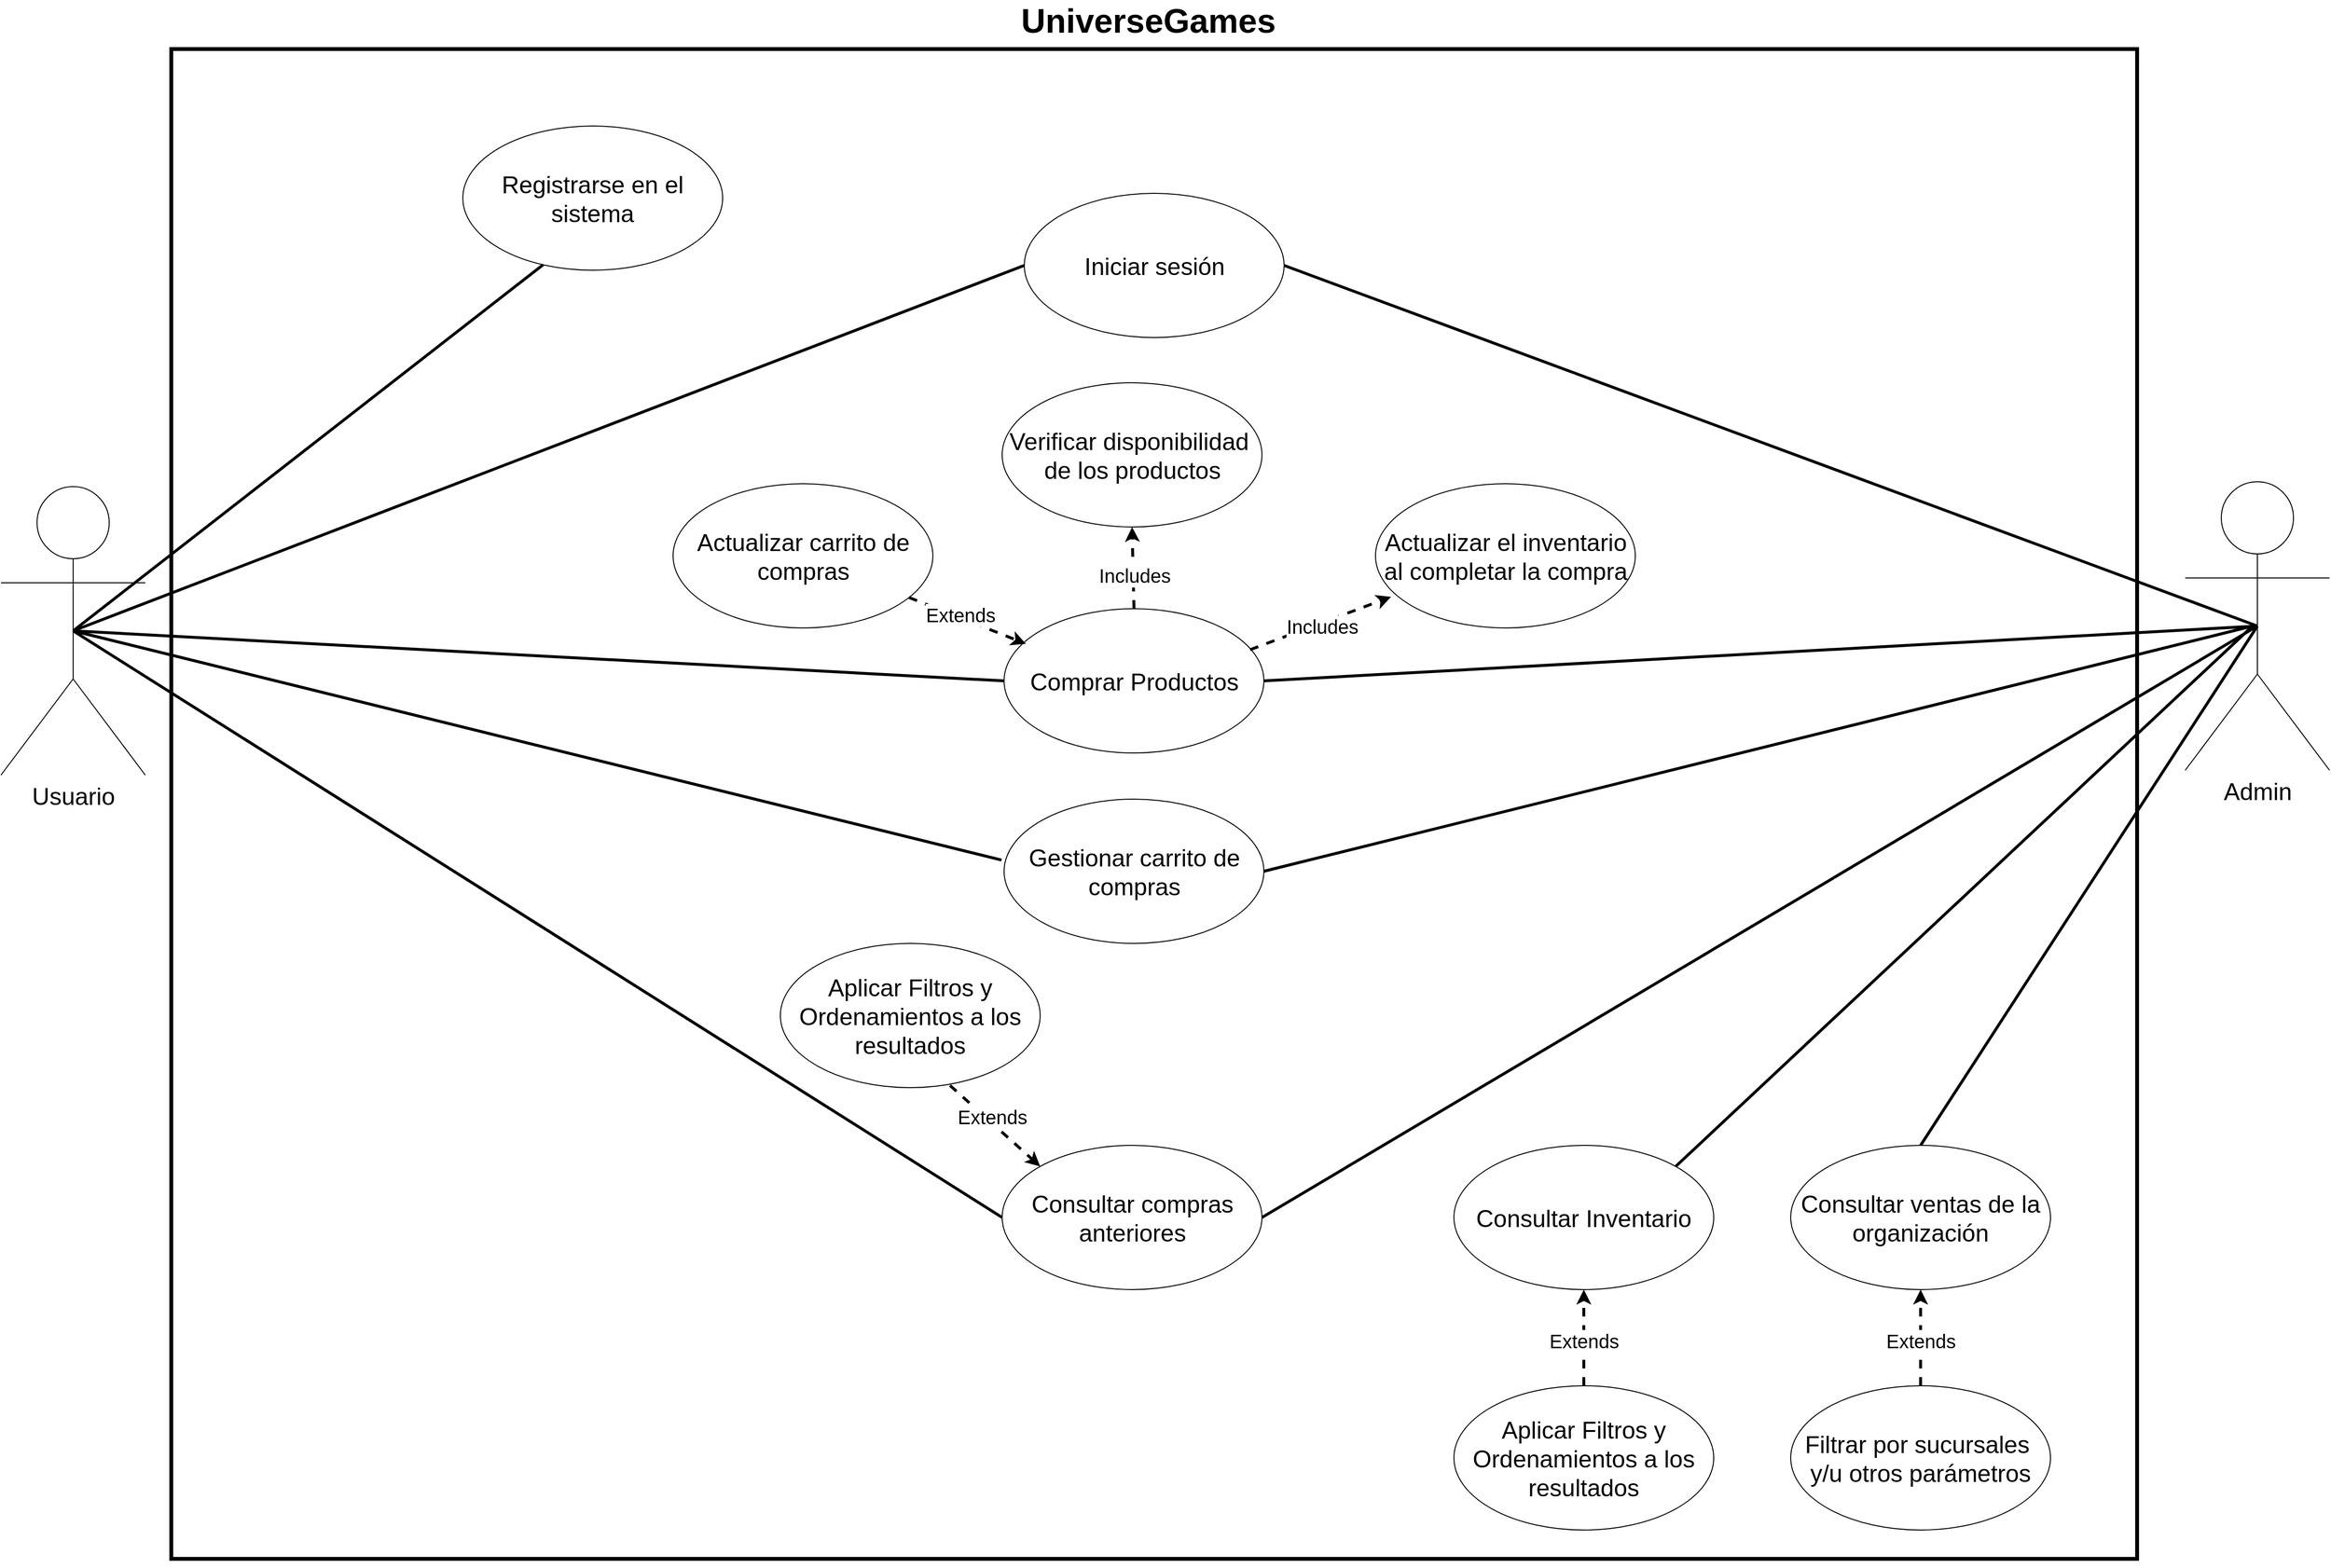 <mxfile version="24.8.6">
  <diagram name="Page-1" id="929967ad-93f9-6ef4-fab6-5d389245f69c">
    <mxGraphModel grid="1" page="1" gridSize="10" guides="1" tooltips="1" connect="1" arrows="1" fold="1" pageScale="1.5" pageWidth="1169" pageHeight="826" background="none" math="0" shadow="0">
      <root>
        <mxCell id="0" style=";html=1;" />
        <mxCell id="1" style=";html=1;" parent="0" />
        <mxCell id="1672d66443f91eb5-23" value="&lt;font style=&quot;font-size: 35px;&quot;&gt;UniverseGames&lt;/font&gt;" style="text;strokeColor=none;fillColor=none;html=1;fontSize=24;fontStyle=1;verticalAlign=middle;align=center;" vertex="1" parent="1">
          <mxGeometry x="730" y="70" width="2043" height="40" as="geometry" />
        </mxCell>
        <mxCell id="SKr29IaPsxCu_U1CPpAR-2" value="" style="rounded=0;whiteSpace=wrap;html=1;strokeWidth=4;" vertex="1" parent="1">
          <mxGeometry x="737" y="120" width="2043" height="1570" as="geometry" />
        </mxCell>
        <mxCell id="SKr29IaPsxCu_U1CPpAR-3" value="&lt;font style=&quot;font-size: 25px;&quot;&gt;Usuario&lt;/font&gt;" style="shape=umlActor;verticalLabelPosition=bottom;verticalAlign=top;html=1;outlineConnect=0;" vertex="1" parent="1">
          <mxGeometry x="560" y="575" width="150" height="300" as="geometry" />
        </mxCell>
        <mxCell id="SKr29IaPsxCu_U1CPpAR-4" value="&lt;font style=&quot;font-size: 25px;&quot;&gt;Admin&lt;/font&gt;" style="shape=umlActor;verticalLabelPosition=bottom;verticalAlign=top;html=1;outlineConnect=0;" vertex="1" parent="1">
          <mxGeometry x="2830" y="570" width="150" height="300" as="geometry" />
        </mxCell>
        <mxCell id="SKr29IaPsxCu_U1CPpAR-5" value="&lt;font style=&quot;font-size: 25px;&quot;&gt;Comprar Productos&lt;/font&gt;" style="ellipse;whiteSpace=wrap;html=1;" vertex="1" parent="1">
          <mxGeometry x="1602.5" y="702" width="270" height="150" as="geometry" />
        </mxCell>
        <mxCell id="SKr29IaPsxCu_U1CPpAR-6" value="&lt;font style=&quot;font-size: 25px;&quot;&gt;Actualizar carrito de compras&lt;/font&gt;" style="ellipse;whiteSpace=wrap;html=1;" vertex="1" parent="1">
          <mxGeometry x="1258.5" y="572" width="270" height="150" as="geometry" />
        </mxCell>
        <mxCell id="SKr29IaPsxCu_U1CPpAR-7" value="&lt;font style=&quot;font-size: 25px;&quot;&gt;Actualizar el inventario al completar la compra&lt;/font&gt;" style="ellipse;whiteSpace=wrap;html=1;" vertex="1" parent="1">
          <mxGeometry x="1988.5" y="572" width="270" height="150" as="geometry" />
        </mxCell>
        <mxCell id="SKr29IaPsxCu_U1CPpAR-8" value="" style="endArrow=classic;html=1;rounded=0;entryX=0.084;entryY=0.243;entryDx=0;entryDy=0;strokeWidth=3;dashed=1;entryPerimeter=0;" edge="1" parent="1" source="SKr29IaPsxCu_U1CPpAR-6" target="SKr29IaPsxCu_U1CPpAR-5">
          <mxGeometry width="50" height="50" relative="1" as="geometry">
            <mxPoint x="1240" y="560" as="sourcePoint" />
            <mxPoint x="1290" y="510" as="targetPoint" />
          </mxGeometry>
        </mxCell>
        <mxCell id="SKr29IaPsxCu_U1CPpAR-9" value="&lt;font style=&quot;font-size: 20px;&quot;&gt;Extends&lt;/font&gt;" style="edgeLabel;html=1;align=center;verticalAlign=middle;resizable=0;points=[];" connectable="0" vertex="1" parent="SKr29IaPsxCu_U1CPpAR-8">
          <mxGeometry x="-0.146" y="5" relative="1" as="geometry">
            <mxPoint x="-1" y="1" as="offset" />
          </mxGeometry>
        </mxCell>
        <mxCell id="SKr29IaPsxCu_U1CPpAR-13" value="" style="endArrow=classic;html=1;rounded=0;entryX=0.06;entryY=0.784;entryDx=0;entryDy=0;strokeWidth=3;dashed=1;exitX=0.947;exitY=0.284;exitDx=0;exitDy=0;exitPerimeter=0;entryPerimeter=0;" edge="1" parent="1" source="SKr29IaPsxCu_U1CPpAR-5" target="SKr29IaPsxCu_U1CPpAR-7">
          <mxGeometry width="50" height="50" relative="1" as="geometry">
            <mxPoint x="1089" y="350" as="sourcePoint" />
            <mxPoint x="1180" y="426" as="targetPoint" />
          </mxGeometry>
        </mxCell>
        <mxCell id="SKr29IaPsxCu_U1CPpAR-14" value="&lt;font style=&quot;font-size: 20px;&quot;&gt;Includes&lt;/font&gt;" style="edgeLabel;html=1;align=center;verticalAlign=middle;resizable=0;points=[];" connectable="0" vertex="1" parent="SKr29IaPsxCu_U1CPpAR-13">
          <mxGeometry x="-0.146" y="5" relative="1" as="geometry">
            <mxPoint x="14" y="3" as="offset" />
          </mxGeometry>
        </mxCell>
        <mxCell id="SKr29IaPsxCu_U1CPpAR-15" value="" style="endArrow=none;html=1;rounded=0;entryX=0;entryY=0.5;entryDx=0;entryDy=0;strokeWidth=3;exitX=0.5;exitY=0.5;exitDx=0;exitDy=0;exitPerimeter=0;" edge="1" parent="1" source="SKr29IaPsxCu_U1CPpAR-3" target="SKr29IaPsxCu_U1CPpAR-5">
          <mxGeometry width="50" height="50" relative="1" as="geometry">
            <mxPoint x="1030" y="490" as="sourcePoint" />
            <mxPoint x="1080" y="440" as="targetPoint" />
          </mxGeometry>
        </mxCell>
        <mxCell id="SKr29IaPsxCu_U1CPpAR-16" value="" style="endArrow=none;html=1;rounded=0;entryX=0.5;entryY=0.5;entryDx=0;entryDy=0;strokeWidth=3;exitX=1;exitY=0.5;exitDx=0;exitDy=0;entryPerimeter=0;" edge="1" parent="1" source="SKr29IaPsxCu_U1CPpAR-5" target="SKr29IaPsxCu_U1CPpAR-4">
          <mxGeometry width="50" height="50" relative="1" as="geometry">
            <mxPoint x="1400" y="464" as="sourcePoint" />
            <mxPoint x="1935" y="464" as="targetPoint" />
          </mxGeometry>
        </mxCell>
        <mxCell id="SKr29IaPsxCu_U1CPpAR-19" value="&lt;font style=&quot;font-size: 25px;&quot;&gt;Iniciar sesión&lt;/font&gt;" style="ellipse;whiteSpace=wrap;html=1;" vertex="1" parent="1">
          <mxGeometry x="1623.5" y="270" width="270" height="150" as="geometry" />
        </mxCell>
        <mxCell id="SKr29IaPsxCu_U1CPpAR-20" value="&lt;font style=&quot;font-size: 25px;&quot;&gt;Registrarse en el sistema&lt;/font&gt;" style="ellipse;whiteSpace=wrap;html=1;" vertex="1" parent="1">
          <mxGeometry x="1040" y="200" width="270" height="150" as="geometry" />
        </mxCell>
        <mxCell id="SKr29IaPsxCu_U1CPpAR-23" value="" style="endArrow=none;html=1;rounded=0;entryX=0;entryY=0.5;entryDx=0;entryDy=0;strokeWidth=3;exitX=0.5;exitY=0.5;exitDx=0;exitDy=0;exitPerimeter=0;" edge="1" parent="1" source="SKr29IaPsxCu_U1CPpAR-3" target="SKr29IaPsxCu_U1CPpAR-19">
          <mxGeometry width="50" height="50" relative="1" as="geometry">
            <mxPoint x="645" y="735" as="sourcePoint" />
            <mxPoint x="1172" y="470" as="targetPoint" />
          </mxGeometry>
        </mxCell>
        <mxCell id="SKr29IaPsxCu_U1CPpAR-24" value="" style="endArrow=none;html=1;rounded=0;entryX=0.5;entryY=0.5;entryDx=0;entryDy=0;strokeWidth=3;exitX=1;exitY=0.5;exitDx=0;exitDy=0;entryPerimeter=0;" edge="1" parent="1" source="SKr29IaPsxCu_U1CPpAR-19" target="SKr29IaPsxCu_U1CPpAR-4">
          <mxGeometry width="50" height="50" relative="1" as="geometry">
            <mxPoint x="645" y="735" as="sourcePoint" />
            <mxPoint x="1172" y="835" as="targetPoint" />
          </mxGeometry>
        </mxCell>
        <mxCell id="SKr29IaPsxCu_U1CPpAR-25" value="&lt;font style=&quot;font-size: 25px;&quot;&gt;Consultar compras anteriores&lt;/font&gt;" style="ellipse;whiteSpace=wrap;html=1;" vertex="1" parent="1">
          <mxGeometry x="1600.5" y="1260" width="270" height="150" as="geometry" />
        </mxCell>
        <mxCell id="SKr29IaPsxCu_U1CPpAR-26" value="&lt;font style=&quot;font-size: 25px;&quot;&gt;Verificar disponibilidad&amp;nbsp; de los productos&lt;/font&gt;" style="ellipse;whiteSpace=wrap;html=1;" vertex="1" parent="1">
          <mxGeometry x="1600.5" y="467" width="270" height="150" as="geometry" />
        </mxCell>
        <mxCell id="SKr29IaPsxCu_U1CPpAR-27" value="" style="endArrow=classic;html=1;rounded=0;entryX=0.5;entryY=1;entryDx=0;entryDy=0;strokeWidth=3;dashed=1;exitX=0.5;exitY=0;exitDx=0;exitDy=0;" edge="1" parent="1" source="SKr29IaPsxCu_U1CPpAR-5" target="SKr29IaPsxCu_U1CPpAR-26">
          <mxGeometry width="50" height="50" relative="1" as="geometry">
            <mxPoint x="1403" y="417" as="sourcePoint" />
            <mxPoint x="1559" y="308" as="targetPoint" />
          </mxGeometry>
        </mxCell>
        <mxCell id="SKr29IaPsxCu_U1CPpAR-28" value="&lt;font style=&quot;font-size: 20px;&quot;&gt;Includes&lt;/font&gt;" style="edgeLabel;html=1;align=center;verticalAlign=middle;resizable=0;points=[];" connectable="0" vertex="1" parent="SKr29IaPsxCu_U1CPpAR-27">
          <mxGeometry x="-0.146" y="5" relative="1" as="geometry">
            <mxPoint x="6" y="1" as="offset" />
          </mxGeometry>
        </mxCell>
        <mxCell id="SKr29IaPsxCu_U1CPpAR-33" value="&lt;font style=&quot;font-size: 25px;&quot;&gt;Aplicar Filtros y Ordenamientos a los&lt;/font&gt;&lt;div&gt;&lt;font style=&quot;font-size: 25px;&quot;&gt;resultados&lt;/font&gt;&lt;/div&gt;" style="ellipse;whiteSpace=wrap;html=1;" vertex="1" parent="1">
          <mxGeometry x="1370" y="1050" width="270" height="150" as="geometry" />
        </mxCell>
        <mxCell id="SKr29IaPsxCu_U1CPpAR-34" value="" style="endArrow=classic;html=1;rounded=0;entryX=0;entryY=0;entryDx=0;entryDy=0;strokeWidth=3;dashed=1;exitX=0.653;exitY=0.985;exitDx=0;exitDy=0;exitPerimeter=0;" edge="1" parent="1" source="SKr29IaPsxCu_U1CPpAR-33" target="SKr29IaPsxCu_U1CPpAR-25">
          <mxGeometry width="50" height="50" relative="1" as="geometry">
            <mxPoint x="1160" y="698" as="sourcePoint" />
            <mxPoint x="1236" y="764" as="targetPoint" />
          </mxGeometry>
        </mxCell>
        <mxCell id="SKr29IaPsxCu_U1CPpAR-35" value="&lt;font style=&quot;font-size: 20px;&quot;&gt;Extends&lt;/font&gt;" style="edgeLabel;html=1;align=center;verticalAlign=middle;resizable=0;points=[];" connectable="0" vertex="1" parent="SKr29IaPsxCu_U1CPpAR-34">
          <mxGeometry x="-0.146" y="5" relative="1" as="geometry">
            <mxPoint as="offset" />
          </mxGeometry>
        </mxCell>
        <mxCell id="SKr29IaPsxCu_U1CPpAR-36" value="" style="endArrow=none;html=1;rounded=0;strokeWidth=3;exitX=1;exitY=0.5;exitDx=0;exitDy=0;entryX=0.5;entryY=0.5;entryDx=0;entryDy=0;entryPerimeter=0;" edge="1" parent="1" source="SKr29IaPsxCu_U1CPpAR-25" target="SKr29IaPsxCu_U1CPpAR-4">
          <mxGeometry width="50" height="50" relative="1" as="geometry">
            <mxPoint x="1442" y="825" as="sourcePoint" />
            <mxPoint x="1990" y="730" as="targetPoint" />
          </mxGeometry>
        </mxCell>
        <mxCell id="SKr29IaPsxCu_U1CPpAR-37" value="" style="endArrow=none;html=1;rounded=0;strokeWidth=3;exitX=0.5;exitY=0.5;exitDx=0;exitDy=0;exitPerimeter=0;entryX=0;entryY=0.5;entryDx=0;entryDy=0;" edge="1" parent="1" source="SKr29IaPsxCu_U1CPpAR-3" target="SKr29IaPsxCu_U1CPpAR-25">
          <mxGeometry width="50" height="50" relative="1" as="geometry">
            <mxPoint x="645" y="735" as="sourcePoint" />
            <mxPoint x="1172" y="825" as="targetPoint" />
          </mxGeometry>
        </mxCell>
        <mxCell id="SKr29IaPsxCu_U1CPpAR-38" value="" style="endArrow=none;html=1;rounded=0;strokeWidth=3;exitX=0.5;exitY=0.5;exitDx=0;exitDy=0;exitPerimeter=0;entryX=0.309;entryY=0.962;entryDx=0;entryDy=0;entryPerimeter=0;" edge="1" parent="1" source="SKr29IaPsxCu_U1CPpAR-3" target="SKr29IaPsxCu_U1CPpAR-20">
          <mxGeometry width="50" height="50" relative="1" as="geometry">
            <mxPoint x="645" y="735" as="sourcePoint" />
            <mxPoint x="1182" y="355" as="targetPoint" />
          </mxGeometry>
        </mxCell>
        <mxCell id="SKr29IaPsxCu_U1CPpAR-39" value="&lt;font style=&quot;font-size: 25px;&quot;&gt;Consultar ventas de la organización&lt;/font&gt;" style="ellipse;whiteSpace=wrap;html=1;" vertex="1" parent="1">
          <mxGeometry x="2420" y="1260" width="270" height="150" as="geometry" />
        </mxCell>
        <mxCell id="SKr29IaPsxCu_U1CPpAR-40" style="edgeStyle=orthogonalEdgeStyle;rounded=0;orthogonalLoop=1;jettySize=auto;html=1;exitX=0.5;exitY=1;exitDx=0;exitDy=0;" edge="1" parent="1" source="SKr29IaPsxCu_U1CPpAR-2" target="SKr29IaPsxCu_U1CPpAR-2">
          <mxGeometry relative="1" as="geometry" />
        </mxCell>
        <mxCell id="SKr29IaPsxCu_U1CPpAR-41" value="&lt;font style=&quot;font-size: 25px;&quot;&gt;Consultar Inventario&lt;/font&gt;" style="ellipse;whiteSpace=wrap;html=1;" vertex="1" parent="1">
          <mxGeometry x="2070" y="1260" width="270" height="150" as="geometry" />
        </mxCell>
        <mxCell id="SKr29IaPsxCu_U1CPpAR-42" value="&lt;font style=&quot;font-size: 25px;&quot;&gt;Filtrar por sucursales&amp;nbsp;&lt;/font&gt;&lt;div&gt;&lt;font style=&quot;font-size: 25px;&quot;&gt;y/u otros parámetros&lt;/font&gt;&lt;/div&gt;" style="ellipse;whiteSpace=wrap;html=1;" vertex="1" parent="1">
          <mxGeometry x="2420" y="1510" width="270" height="150" as="geometry" />
        </mxCell>
        <mxCell id="SKr29IaPsxCu_U1CPpAR-43" value="" style="endArrow=none;html=1;rounded=0;strokeWidth=3;exitX=1;exitY=0;exitDx=0;exitDy=0;" edge="1" parent="1" source="SKr29IaPsxCu_U1CPpAR-41">
          <mxGeometry width="50" height="50" relative="1" as="geometry">
            <mxPoint x="1880" y="1135" as="sourcePoint" />
            <mxPoint x="2900" y="720" as="targetPoint" />
          </mxGeometry>
        </mxCell>
        <mxCell id="SKr29IaPsxCu_U1CPpAR-44" value="" style="endArrow=none;html=1;rounded=0;strokeWidth=3;exitX=0.5;exitY=0;exitDx=0;exitDy=0;entryX=0.5;entryY=0.5;entryDx=0;entryDy=0;entryPerimeter=0;" edge="1" parent="1" source="SKr29IaPsxCu_U1CPpAR-39" target="SKr29IaPsxCu_U1CPpAR-4">
          <mxGeometry width="50" height="50" relative="1" as="geometry">
            <mxPoint x="2125" y="1110" as="sourcePoint" />
            <mxPoint x="2900" y="720" as="targetPoint" />
          </mxGeometry>
        </mxCell>
        <mxCell id="SKr29IaPsxCu_U1CPpAR-46" value="" style="endArrow=classic;html=1;rounded=0;strokeWidth=3;dashed=1;" edge="1" parent="1" source="SKr29IaPsxCu_U1CPpAR-42" target="SKr29IaPsxCu_U1CPpAR-39">
          <mxGeometry width="50" height="50" relative="1" as="geometry">
            <mxPoint x="1556" y="998" as="sourcePoint" />
            <mxPoint x="1650" y="1082" as="targetPoint" />
          </mxGeometry>
        </mxCell>
        <mxCell id="SKr29IaPsxCu_U1CPpAR-47" value="&lt;font style=&quot;font-size: 20px;&quot;&gt;Extends&lt;/font&gt;" style="edgeLabel;html=1;align=center;verticalAlign=middle;resizable=0;points=[];" connectable="0" vertex="1" parent="SKr29IaPsxCu_U1CPpAR-46">
          <mxGeometry x="-0.146" y="5" relative="1" as="geometry">
            <mxPoint x="5" y="-5" as="offset" />
          </mxGeometry>
        </mxCell>
        <mxCell id="SKr29IaPsxCu_U1CPpAR-50" value="&lt;font style=&quot;font-size: 25px;&quot;&gt;Aplicar Filtros y Ordenamientos a los&lt;/font&gt;&lt;div&gt;&lt;font style=&quot;font-size: 25px;&quot;&gt;resultados&lt;/font&gt;&lt;/div&gt;" style="ellipse;whiteSpace=wrap;html=1;" vertex="1" parent="1">
          <mxGeometry x="2070" y="1510" width="270" height="150" as="geometry" />
        </mxCell>
        <mxCell id="SKr29IaPsxCu_U1CPpAR-51" value="" style="endArrow=classic;html=1;rounded=0;strokeWidth=3;dashed=1;exitX=0.5;exitY=0;exitDx=0;exitDy=0;entryX=0.5;entryY=1;entryDx=0;entryDy=0;" edge="1" parent="1" source="SKr29IaPsxCu_U1CPpAR-50" target="SKr29IaPsxCu_U1CPpAR-41">
          <mxGeometry width="50" height="50" relative="1" as="geometry">
            <mxPoint x="2545" y="1360" as="sourcePoint" />
            <mxPoint x="2545" y="1260" as="targetPoint" />
          </mxGeometry>
        </mxCell>
        <mxCell id="SKr29IaPsxCu_U1CPpAR-52" value="&lt;font style=&quot;font-size: 20px;&quot;&gt;Extends&lt;/font&gt;" style="edgeLabel;html=1;align=center;verticalAlign=middle;resizable=0;points=[];" connectable="0" vertex="1" parent="SKr29IaPsxCu_U1CPpAR-51">
          <mxGeometry x="-0.146" y="5" relative="1" as="geometry">
            <mxPoint x="5" y="-5" as="offset" />
          </mxGeometry>
        </mxCell>
        <mxCell id="SKr29IaPsxCu_U1CPpAR-55" value="&lt;font style=&quot;font-size: 25px;&quot;&gt;Gestionar carrito de compras&lt;/font&gt;" style="ellipse;whiteSpace=wrap;html=1;" vertex="1" parent="1">
          <mxGeometry x="1602.5" y="900" width="270" height="150" as="geometry" />
        </mxCell>
        <mxCell id="SKr29IaPsxCu_U1CPpAR-56" value="" style="endArrow=none;html=1;rounded=0;entryX=-0.01;entryY=0.422;entryDx=0;entryDy=0;strokeWidth=3;entryPerimeter=0;exitX=0.5;exitY=0.5;exitDx=0;exitDy=0;exitPerimeter=0;" edge="1" parent="1" source="SKr29IaPsxCu_U1CPpAR-3" target="SKr29IaPsxCu_U1CPpAR-55">
          <mxGeometry width="50" height="50" relative="1" as="geometry">
            <mxPoint x="640" y="730" as="sourcePoint" />
            <mxPoint x="1613" y="787" as="targetPoint" />
          </mxGeometry>
        </mxCell>
        <mxCell id="SKr29IaPsxCu_U1CPpAR-57" value="" style="endArrow=none;html=1;rounded=0;strokeWidth=3;exitX=1;exitY=0.5;exitDx=0;exitDy=0;" edge="1" parent="1" source="SKr29IaPsxCu_U1CPpAR-55">
          <mxGeometry width="50" height="50" relative="1" as="geometry">
            <mxPoint x="1881" y="1375" as="sourcePoint" />
            <mxPoint x="2900" y="720" as="targetPoint" />
          </mxGeometry>
        </mxCell>
      </root>
    </mxGraphModel>
  </diagram>
</mxfile>
